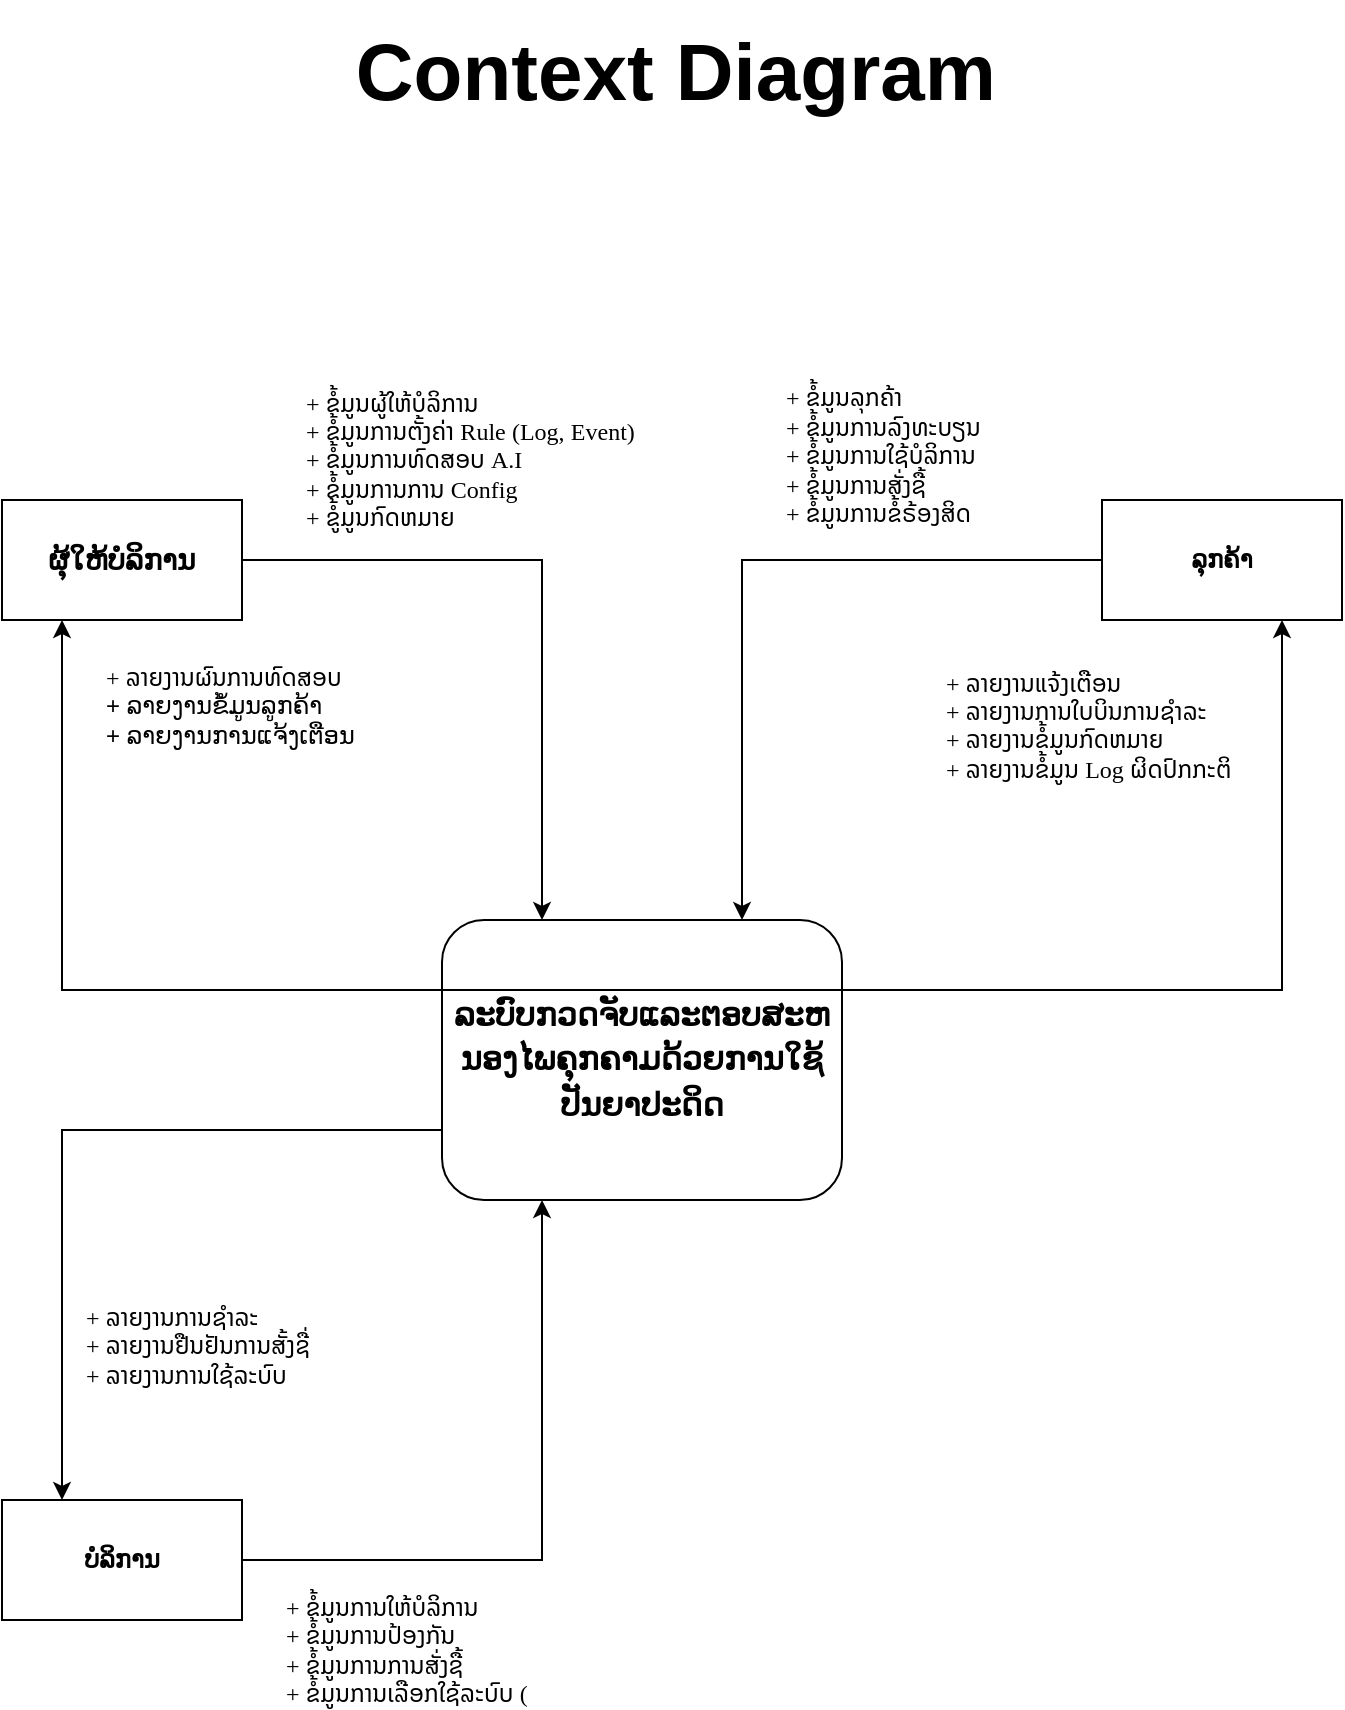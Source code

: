 <mxfile version="28.2.8">
  <diagram id="cCYTb3VyOIaRYEK4TRq9" name="Context-Diagram">
    <mxGraphModel dx="972" dy="792" grid="1" gridSize="10" guides="1" tooltips="1" connect="1" arrows="1" fold="1" page="1" pageScale="1" pageWidth="850" pageHeight="1100" math="0" shadow="0">
      <root>
        <mxCell id="0" />
        <mxCell id="1" parent="0" />
        <mxCell id="kAjX3kNmUyB3gXyYBEr3-2" value="" style="group" parent="1" vertex="1" connectable="0">
          <mxGeometry x="300" y="480" width="200" height="140" as="geometry" />
        </mxCell>
        <mxCell id="yj0HGoABKljQMS_cgf4L-2" value="&lt;p id=&quot;docs-internal-guid-45073f4a-7fff-7f0b-cadb-dc2f2aa1e4ce&quot; style=&quot;line-height:1.38;text-align: center;margin-top:12pt;margin-bottom:12pt;&quot; dir=&quot;ltr&quot;&gt;&lt;span style=&quot;font-size: 12pt; font-family: Phetsarath, sans-serif; background-color: transparent; font-weight: 700; font-style: normal; font-variant: normal; text-decoration-skip-ink: none; vertical-align: baseline; white-space: pre-wrap; text-decoration-color: currentcolor;&quot;&gt;ລະບົບກວດຈັບແລະຕອບສະຫນອງໄພຄຸກຄາມດ້ວຍການໃຊ້ປັນຍາ&lt;/span&gt;&lt;span style=&quot;font-size: 12pt; font-family: Phetsarath, sans-serif; background-color: transparent; font-weight: 700; font-style: normal; font-variant: normal; text-decoration-skip-ink: none; vertical-align: baseline; white-space: pre-wrap; text-decoration-color: currentcolor;&quot;&gt;ປະດິດ&lt;/span&gt;&lt;/p&gt;" style="rounded=1;whiteSpace=wrap;html=1;" parent="kAjX3kNmUyB3gXyYBEr3-2" vertex="1">
          <mxGeometry width="200" height="140" as="geometry" />
        </mxCell>
        <mxCell id="kAjX3kNmUyB3gXyYBEr3-1" value="" style="endArrow=none;html=1;rounded=0;exitX=0;exitY=0.25;exitDx=0;exitDy=0;entryX=1;entryY=0.25;entryDx=0;entryDy=0;" parent="kAjX3kNmUyB3gXyYBEr3-2" source="yj0HGoABKljQMS_cgf4L-2" target="yj0HGoABKljQMS_cgf4L-2" edge="1">
          <mxGeometry width="50" height="50" relative="1" as="geometry">
            <mxPoint x="77.273" y="196" as="sourcePoint" />
            <mxPoint x="122.727" y="149.333" as="targetPoint" />
          </mxGeometry>
        </mxCell>
        <mxCell id="tPfYVQATpPRIQdMHrRGW-7" style="edgeStyle=orthogonalEdgeStyle;rounded=0;orthogonalLoop=1;jettySize=auto;html=1;exitX=1;exitY=0.5;exitDx=0;exitDy=0;entryX=0.25;entryY=0;entryDx=0;entryDy=0;" edge="1" parent="1" source="kAjX3kNmUyB3gXyYBEr3-3" target="yj0HGoABKljQMS_cgf4L-2">
          <mxGeometry relative="1" as="geometry" />
        </mxCell>
        <mxCell id="kAjX3kNmUyB3gXyYBEr3-3" value="&lt;b&gt;&lt;font style=&quot;font-size: 14px;&quot;&gt;ຜຸ້ໃຫ້ບໍລິການ&lt;/font&gt;&lt;/b&gt;" style="rounded=0;whiteSpace=wrap;html=1;" parent="1" vertex="1">
          <mxGeometry x="80" y="270" width="120" height="60" as="geometry" />
        </mxCell>
        <mxCell id="tPfYVQATpPRIQdMHrRGW-8" style="edgeStyle=orthogonalEdgeStyle;rounded=0;orthogonalLoop=1;jettySize=auto;html=1;exitX=0;exitY=0.5;exitDx=0;exitDy=0;entryX=0.75;entryY=0;entryDx=0;entryDy=0;" edge="1" parent="1" source="tPfYVQATpPRIQdMHrRGW-2" target="yj0HGoABKljQMS_cgf4L-2">
          <mxGeometry relative="1" as="geometry" />
        </mxCell>
        <mxCell id="tPfYVQATpPRIQdMHrRGW-2" value="&lt;b&gt;ລຸກຄ້າ&lt;/b&gt;" style="rounded=0;whiteSpace=wrap;html=1;" vertex="1" parent="1">
          <mxGeometry x="630" y="270" width="120" height="60" as="geometry" />
        </mxCell>
        <mxCell id="tPfYVQATpPRIQdMHrRGW-5" style="edgeStyle=orthogonalEdgeStyle;rounded=0;orthogonalLoop=1;jettySize=auto;html=1;exitX=1;exitY=0.5;exitDx=0;exitDy=0;entryX=0.25;entryY=1;entryDx=0;entryDy=0;" edge="1" parent="1" source="tPfYVQATpPRIQdMHrRGW-3" target="yj0HGoABKljQMS_cgf4L-2">
          <mxGeometry relative="1" as="geometry" />
        </mxCell>
        <mxCell id="tPfYVQATpPRIQdMHrRGW-3" value="&lt;div&gt;&lt;b&gt;ບໍລິການ&lt;/b&gt;&lt;/div&gt;" style="rounded=0;whiteSpace=wrap;html=1;" vertex="1" parent="1">
          <mxGeometry x="80" y="770" width="120" height="60" as="geometry" />
        </mxCell>
        <mxCell id="tPfYVQATpPRIQdMHrRGW-13" value="&lt;div&gt;+ ຂໍ້ມູນລຸກຄ້າ&lt;/div&gt;&lt;div&gt;+ ຂໍ້ມູນການລົງທະບຽນ&lt;/div&gt;&lt;div&gt;+ ຂໍ້ມູນການໃຊ້ບໍລິການ&lt;/div&gt;&lt;div&gt;+ ຂໍ້ມູນການສັ່ງຊື້&lt;/div&gt;&lt;div&gt;+ ຂໍ້ມູນການຂໍ້ຣ້ອງສິດ&lt;/div&gt;&lt;div&gt;&lt;br&gt;&lt;/div&gt;" style="text;html=1;whiteSpace=wrap;strokeColor=none;fillColor=none;align=left;verticalAlign=middle;rounded=0;fontFamily=Noto Sans Lao ;fontSource=https%3A%2F%2Ffonts.googleapis.com%2Fcss2%3Ffamily%3DNoto%2BSans%2BLao%3Awght%40100..900%26display%3Dswap;" vertex="1" parent="1">
          <mxGeometry x="470" y="210" width="240" height="90" as="geometry" />
        </mxCell>
        <mxCell id="tPfYVQATpPRIQdMHrRGW-15" style="edgeStyle=orthogonalEdgeStyle;rounded=0;orthogonalLoop=1;jettySize=auto;html=1;exitX=0;exitY=0.25;exitDx=0;exitDy=0;entryX=0.25;entryY=1;entryDx=0;entryDy=0;" edge="1" parent="1" source="yj0HGoABKljQMS_cgf4L-2" target="kAjX3kNmUyB3gXyYBEr3-3">
          <mxGeometry relative="1" as="geometry" />
        </mxCell>
        <mxCell id="tPfYVQATpPRIQdMHrRGW-16" style="edgeStyle=orthogonalEdgeStyle;rounded=0;orthogonalLoop=1;jettySize=auto;html=1;exitX=1;exitY=0.25;exitDx=0;exitDy=0;entryX=0.75;entryY=1;entryDx=0;entryDy=0;" edge="1" parent="1" source="yj0HGoABKljQMS_cgf4L-2" target="tPfYVQATpPRIQdMHrRGW-2">
          <mxGeometry relative="1" as="geometry" />
        </mxCell>
        <mxCell id="tPfYVQATpPRIQdMHrRGW-19" style="edgeStyle=orthogonalEdgeStyle;rounded=0;orthogonalLoop=1;jettySize=auto;html=1;exitX=0;exitY=0.75;exitDx=0;exitDy=0;entryX=0.25;entryY=0;entryDx=0;entryDy=0;" edge="1" parent="1" source="yj0HGoABKljQMS_cgf4L-2" target="tPfYVQATpPRIQdMHrRGW-3">
          <mxGeometry relative="1" as="geometry" />
        </mxCell>
        <mxCell id="tPfYVQATpPRIQdMHrRGW-22" value="&lt;div align=&quot;left&quot;&gt;&lt;font face=&quot;Noto Sans Lao&quot; data-font-src=&quot;https://fonts.googleapis.com/css2?family=Noto+Sans+Lao:wght@100..900&amp;amp;display=swap&quot;&gt;+ ຂໍ້ມູນຜູ້ໃຫ້ບໍລິການ&lt;/font&gt;&lt;/div&gt;&lt;div align=&quot;left&quot;&gt;&lt;font face=&quot;Noto Sans Lao&quot; data-font-src=&quot;https://fonts.googleapis.com/css2?family=Noto+Sans+Lao:wght@100..900&amp;amp;display=swap&quot;&gt;+ ຂໍ້ມູນການຕັ້ງຄ່າ Rule (Log, Event)&amp;nbsp;&lt;/font&gt;&lt;/div&gt;&lt;div align=&quot;left&quot;&gt;&lt;font face=&quot;Noto Sans Lao&quot;&gt;+ ຂໍ້ມູນການທົດສອບ A.I&lt;/font&gt;&lt;/div&gt;&lt;div align=&quot;left&quot;&gt;&lt;font face=&quot;Noto Sans Lao&quot;&gt;+ ຂໍ້ມູນການການ Config&amp;nbsp;&lt;/font&gt;&lt;/div&gt;&lt;div align=&quot;left&quot;&gt;&lt;font face=&quot;Noto Sans Lao&quot;&gt;+ ຂໍູ້ມູນກົດຫມາຍ&lt;/font&gt;&lt;/div&gt;" style="text;html=1;whiteSpace=wrap;strokeColor=none;fillColor=none;align=left;verticalAlign=middle;rounded=0;" vertex="1" parent="1">
          <mxGeometry x="230" y="210" width="180" height="80" as="geometry" />
        </mxCell>
        <mxCell id="tPfYVQATpPRIQdMHrRGW-23" value="&lt;div&gt;&lt;font data-font-src=&quot;https://fonts.googleapis.com/css2?family=Noto+Sans+Lao:wght@100..900&amp;amp;display=swap&quot; face=&quot;Noto Sans Lao&quot;&gt;+ ລາຍງານຜົນການທົດສອບ&lt;/font&gt;&lt;/div&gt;&lt;div&gt;+ ລາຍງານຂໍ້ມູນລູກຄ້າ&lt;/div&gt;&lt;div&gt;+ ລາຍງານການແຈ້ງເຕືອນ&lt;/div&gt;&lt;div&gt;&lt;br&gt;&lt;/div&gt;" style="text;html=1;whiteSpace=wrap;strokeColor=none;fillColor=none;align=left;verticalAlign=middle;rounded=0;" vertex="1" parent="1">
          <mxGeometry x="130" y="340" width="190" height="80" as="geometry" />
        </mxCell>
        <mxCell id="tPfYVQATpPRIQdMHrRGW-26" value="&lt;div&gt;+ ລາຍງານແຈ້ງເຕືອນ&lt;/div&gt;&lt;div&gt;+ ລາຍງານການໃບບິນການຊຳລະ&lt;/div&gt;&lt;div&gt;+ ລາຍງານຂໍ້ມູນກົດຫມາຍ&lt;/div&gt;&lt;div&gt;+ ລາຍງານຂໍ້ມູນ Log ຜິດປົກກະຕິ&lt;/div&gt;&lt;div&gt;&lt;br&gt;&lt;/div&gt;" style="text;html=1;whiteSpace=wrap;strokeColor=none;fillColor=none;align=left;verticalAlign=middle;rounded=0;fontFamily=Noto Sans Lao ;fontSource=https%3A%2F%2Ffonts.googleapis.com%2Fcss2%3Ffamily%3DNoto%2BSans%2BLao%3Awght%40100..900%26display%3Dswap;" vertex="1" parent="1">
          <mxGeometry x="550" y="360" width="180" height="60" as="geometry" />
        </mxCell>
        <mxCell id="tPfYVQATpPRIQdMHrRGW-27" value="&lt;div&gt;+ ລາຍງານການຊຳລະ&lt;/div&gt;&lt;div&gt;+ ລາຍງານຢືນຢັນການສັ້ງຊື່&lt;/div&gt;&lt;div&gt;+ ລາຍງານການໃຊ້ລະບົບ&lt;/div&gt;&lt;div&gt;&lt;br&gt;&lt;/div&gt;" style="text;html=1;whiteSpace=wrap;strokeColor=none;fillColor=none;align=left;verticalAlign=middle;rounded=0;fontFamily=Noto Sans Lao ;fontSource=https%3A%2F%2Ffonts.googleapis.com%2Fcss2%3Ffamily%3DNoto%2BSans%2BLao%3Awght%40100..900%26display%3Dswap;" vertex="1" parent="1">
          <mxGeometry x="120" y="660" width="150" height="80" as="geometry" />
        </mxCell>
        <mxCell id="tPfYVQATpPRIQdMHrRGW-28" value="&lt;div&gt;+ ຂໍ້ມູນການໃຫ້ບໍລິການ&lt;/div&gt;&lt;div&gt;+ ຂໍ້ມູນການປ້ອງກັນ&lt;/div&gt;&lt;div&gt;+ ຂໍ້ມູນການການສັ່ງຊື້&lt;/div&gt;&lt;div&gt;+ ຂໍ້ມູນການເລືອກໃຊ້ລະບົບ (&lt;/div&gt;" style="text;html=1;whiteSpace=wrap;strokeColor=none;fillColor=none;align=left;verticalAlign=middle;rounded=0;fontFamily=Noto Sans Lao ;fontSource=https%3A%2F%2Ffonts.googleapis.com%2Fcss2%3Ffamily%3DNoto%2BSans%2BLao%3Awght%40100..900%26display%3Dswap;" vertex="1" parent="1">
          <mxGeometry x="220" y="820" width="130" height="50" as="geometry" />
        </mxCell>
        <mxCell id="tPfYVQATpPRIQdMHrRGW-29" value="&lt;span&gt;&lt;font style=&quot;font-size: 40px;&quot;&gt;Context Diagram&amp;nbsp;&lt;/font&gt;&lt;/span&gt;" style="text;html=1;whiteSpace=wrap;strokeColor=none;fillColor=none;align=center;verticalAlign=middle;rounded=0;fontStyle=1" vertex="1" parent="1">
          <mxGeometry x="220" y="20" width="405" height="70" as="geometry" />
        </mxCell>
      </root>
    </mxGraphModel>
  </diagram>
</mxfile>
